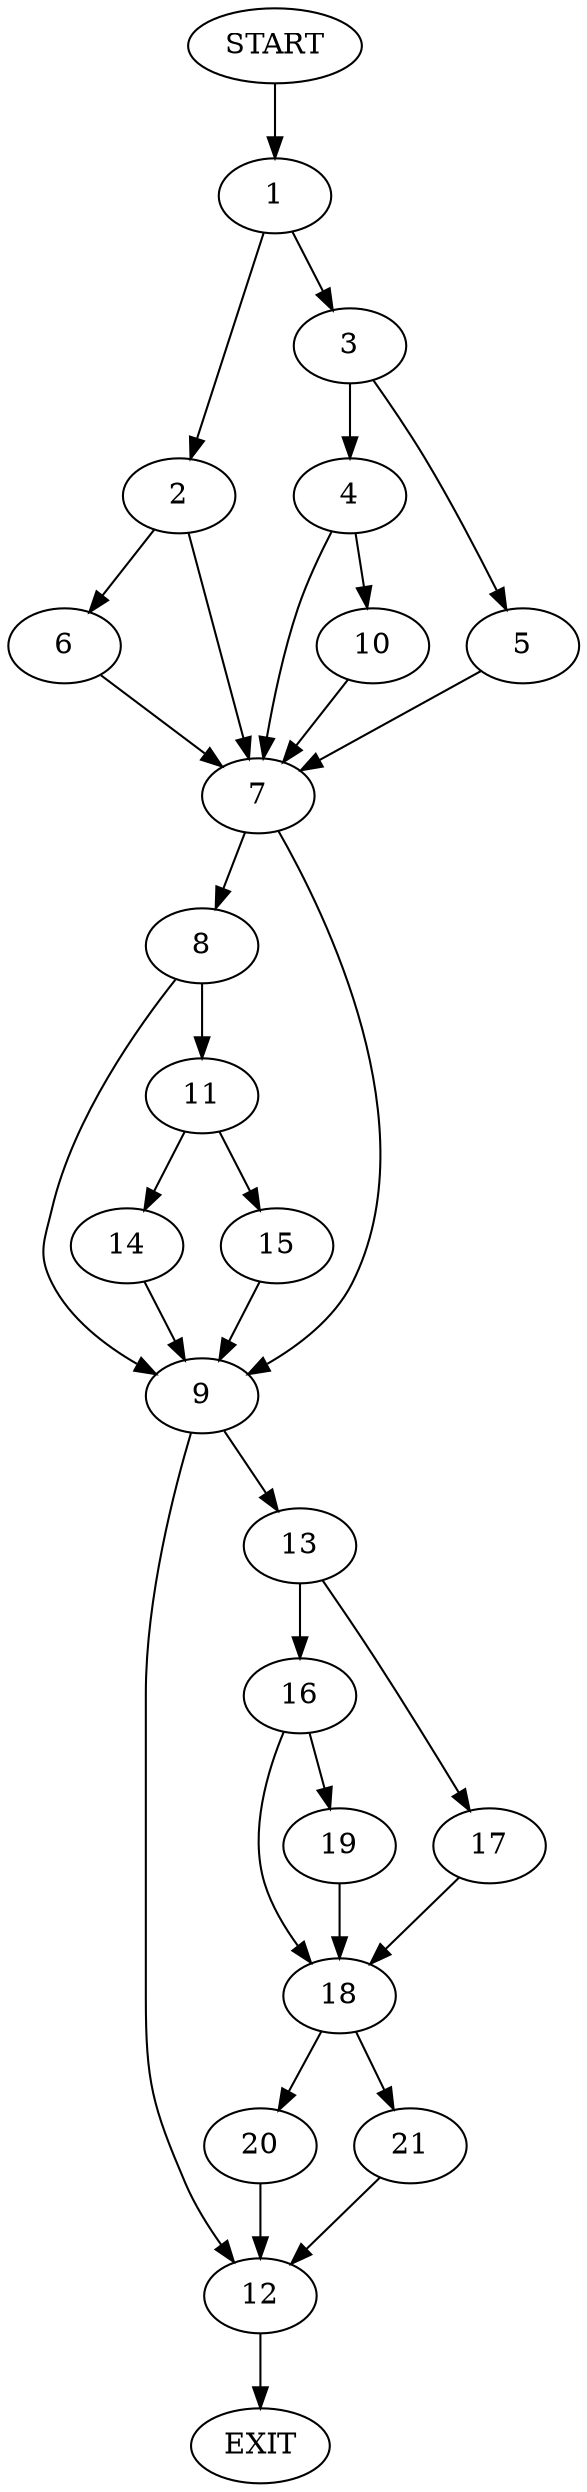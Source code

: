 digraph {
0 [label="START"]
22 [label="EXIT"]
0 -> 1
1 -> 2
1 -> 3
3 -> 4
3 -> 5
2 -> 6
2 -> 7
7 -> 8
7 -> 9
6 -> 7
4 -> 10
4 -> 7
5 -> 7
10 -> 7
8 -> 9
8 -> 11
9 -> 12
9 -> 13
11 -> 14
11 -> 15
14 -> 9
15 -> 9
12 -> 22
13 -> 16
13 -> 17
17 -> 18
16 -> 18
16 -> 19
18 -> 20
18 -> 21
19 -> 18
21 -> 12
20 -> 12
}
